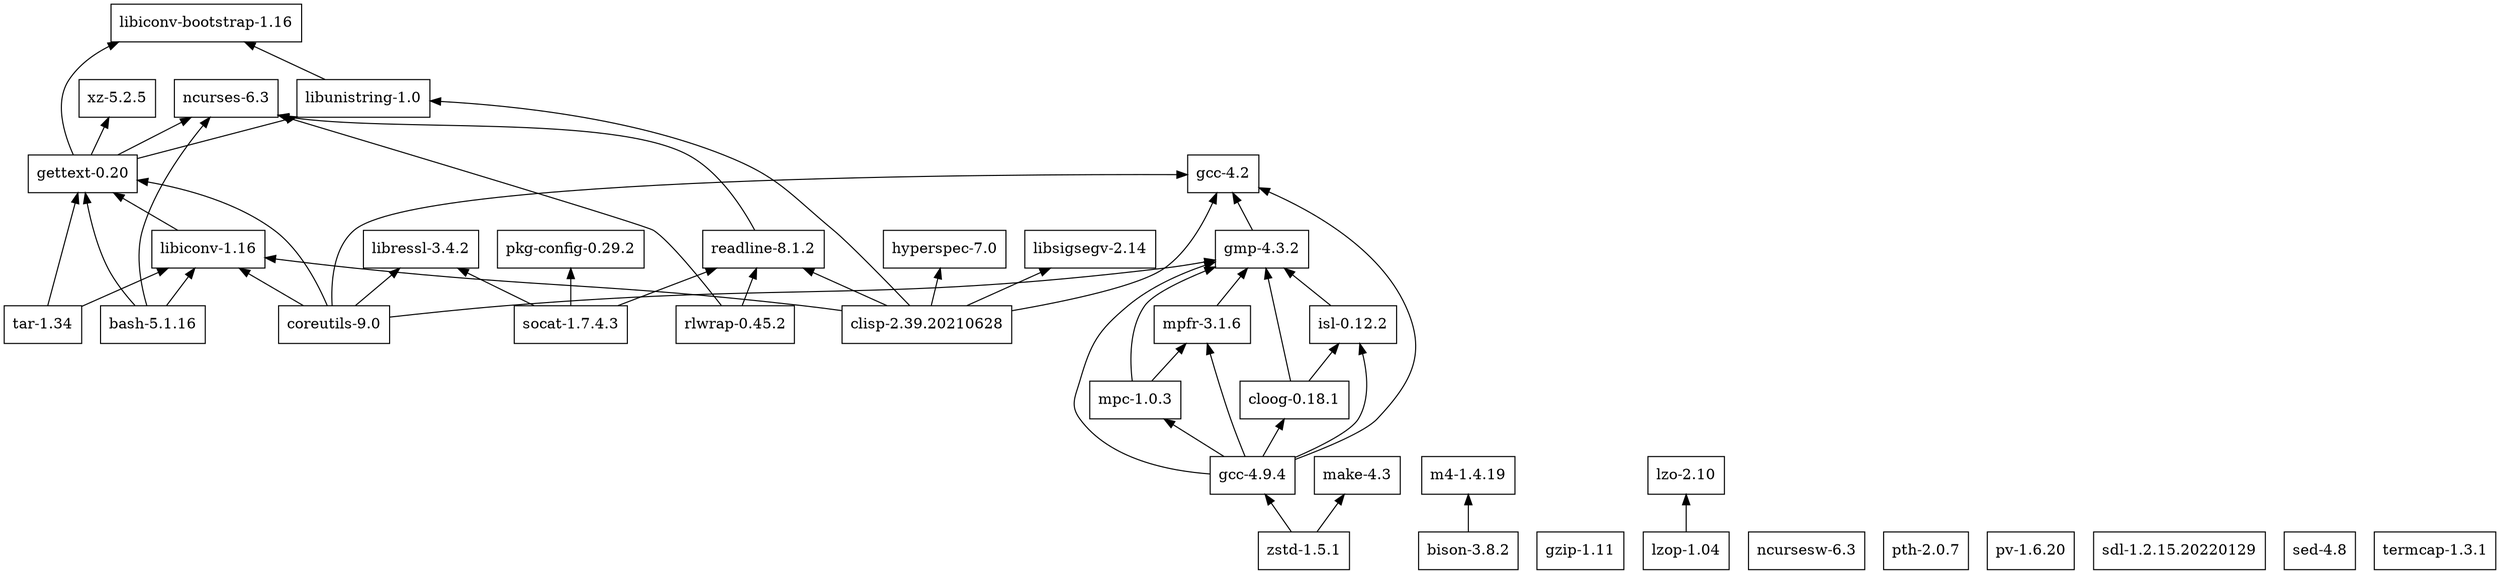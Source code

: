 digraph mygraph {
node [shape=box];
rankdir = BT;

"bash-5.1.16" -> "gettext-0.20"
"bash-5.1.16" -> "libiconv-1.16"
"bash-5.1.16" -> "ncurses-6.3"
"bison-3.8.2" -> "m4-1.4.19"

"clisp-2.39.20210628" -> "gcc-4.2"
"clisp-2.39.20210628" -> "hyperspec-7.0"
"clisp-2.39.20210628" -> "libiconv-1.16"
"clisp-2.39.20210628" -> "libsigsegv-2.14"
"clisp-2.39.20210628" -> "libunistring-1.0"
"clisp-2.39.20210628" -> "readline-8.1.2"

"cloog-0.18.1" -> "gmp-4.3.2"
"cloog-0.18.1" -> "isl-0.12.2"
"coreutils-9.0" -> "gcc-4.2"
"coreutils-9.0" -> "gettext-0.20"
"coreutils-9.0" -> "gmp-4.3.2"
"coreutils-9.0" -> "libiconv-1.16"
"coreutils-9.0" -> "libressl-3.4.2"

"gcc-4.2"
"gcc-4.9.4" -> "cloog-0.18.1"
"gcc-4.9.4" -> "gcc-4.2"
"gcc-4.9.4" -> "gmp-4.3.2"
"gcc-4.9.4" -> "isl-0.12.2"
"gcc-4.9.4" -> "mpc-1.0.3"
"gcc-4.9.4" -> "mpfr-3.1.6"
"gettext-0.20" -> "libiconv-bootstrap-1.16"
"gettext-0.20" -> "libunistring-1.0"
"gettext-0.20" -> "ncurses-6.3"
"gettext-0.20" -> "xz-5.2.5"
"gmp-4.3.2" -> "gcc-4.2"
"gzip-1.11"

"hyperspec-7.0"

"isl-0.12.2" -> "gmp-4.3.2"

"libiconv-1.16" -> "gettext-0.20"
"libiconv-bootstrap-1.16"
"libressl-3.4.2"
"libsigsegv-2.14"
"libunistring-1.0" -> "libiconv-bootstrap-1.16"

"lzo-2.10"
"lzop-1.04" -> "lzo-2.10"

"m4-1.4.19"
"make-4.3"
"mpc-1.0.3" -> "gmp-4.3.2"
"mpc-1.0.3" -> "mpfr-3.1.6"
"mpfr-3.1.6" -> "gmp-4.3.2"

"ncurses-6.3"
"ncursesw-6.3"

"pkg-config-0.29.2"
"pth-2.0.7"
"pv-1.6.20"

"readline-8.1.2" -> "ncurses-6.3"
"rlwrap-0.45.2" -> "ncurses-6.3"
"rlwrap-0.45.2" -> "readline-8.1.2"

"sdl-1.2.15.20220129"
"sed-4.8"
"socat-1.7.4.3" -> "libressl-3.4.2"
"socat-1.7.4.3" -> "pkg-config-0.29.2"
"socat-1.7.4.3" -> "readline-8.1.2"

"tar-1.34" -> "gettext-0.20"
"tar-1.34" -> "libiconv-1.16"
"termcap-1.3.1"

"xz-5.2.5"

"zstd-1.5.1" -> "gcc-4.9.4"
"zstd-1.5.1" -> "make-4.3"

}
